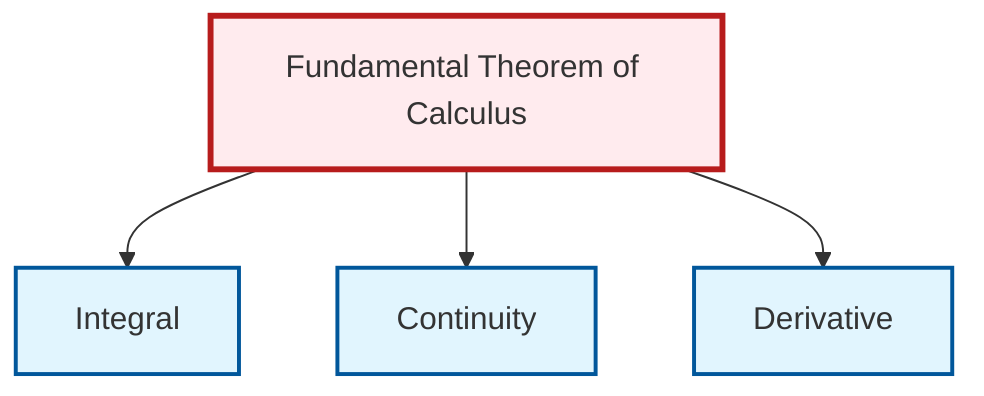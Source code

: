 graph TD
    classDef definition fill:#e1f5fe,stroke:#01579b,stroke-width:2px
    classDef theorem fill:#f3e5f5,stroke:#4a148c,stroke-width:2px
    classDef axiom fill:#fff3e0,stroke:#e65100,stroke-width:2px
    classDef example fill:#e8f5e9,stroke:#1b5e20,stroke-width:2px
    classDef current fill:#ffebee,stroke:#b71c1c,stroke-width:3px
    def-derivative["Derivative"]:::definition
    def-integral["Integral"]:::definition
    def-continuity["Continuity"]:::definition
    thm-fundamental-calculus["Fundamental Theorem of Calculus"]:::theorem
    thm-fundamental-calculus --> def-integral
    thm-fundamental-calculus --> def-continuity
    thm-fundamental-calculus --> def-derivative
    class thm-fundamental-calculus current